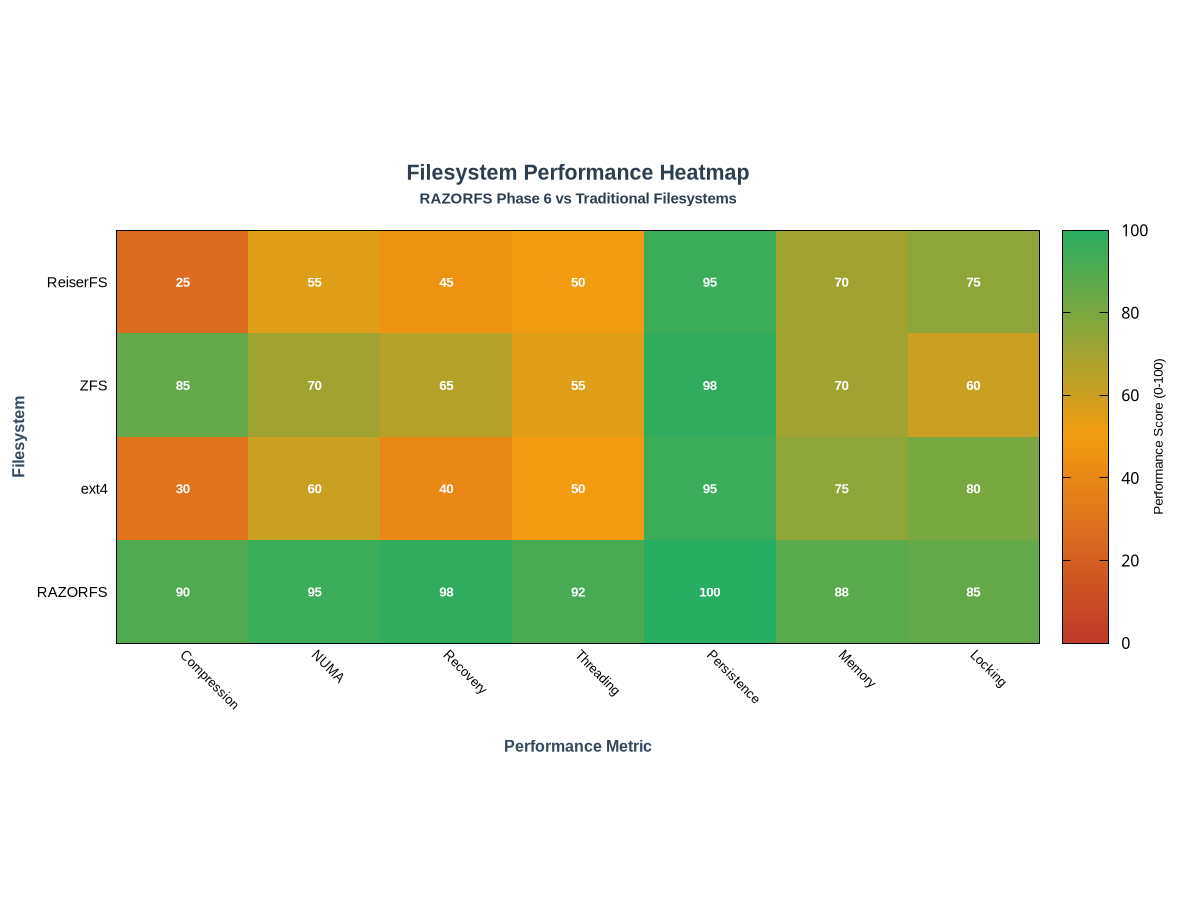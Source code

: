 set terminal pngcairo enhanced font 'Arial Bold,12' size 1200,800 background rgb "#f5f5f5"
set output 'graphs/scalability_heatmap.png'

set title "Filesystem Performance Heatmap\n{/*0.7 RAZORFS Phase 6 vs Traditional Filesystems}" font "Arial Bold,16" textcolor rgb "#2c3e50"

set ylabel "Filesystem" font "Arial Bold,12" textcolor rgb "#34495e"
set xlabel "Performance Metric" font "Arial Bold,12" textcolor rgb "#34495e"

set ytics font "Arial,11"
set xtics rotate by -45 font "Arial,10"
set grid

# Color palette: green (good) to red (poor)
set palette defined (0 "#c0392b", 50 "#f39c12", 100 "#27ae60")
set cbrange [0:100]
set cblabel "Performance Score (0-100)" font "Arial,10"

set view map
set size ratio 0.5

$heatmap << EOD
# Y_Filesystem X_Metric Score
0 0 90
0 1 95
0 2 98
0 3 92
0 4 100
0 5 88
0 6 85
1 0 30
1 1 60
1 2 40
1 3 50
1 4 95
1 5 75
1 6 80
2 0 85
2 1 70
2 2 65
2 3 55
2 4 98
2 5 70
2 6 60
3 0 25
3 1 55
3 2 45
3 3 50
3 4 95
3 5 70
3 6 75
EOD

set ytics ("RAZORFS" 0, "ext4" 1, "ZFS" 2, "ReiserFS" 3)
set xtics ("Compression" 0, "NUMA" 1, "Recovery" 2, "Threading" 3, "Persistence" 4, "Memory" 5, "Locking" 6)

plot '$heatmap' using 2:1:3 with image notitle, \
     '' using 2:1:(sprintf("%.0f", $3)) with labels font "Arial Bold,10" textcolor rgb "white" notitle
